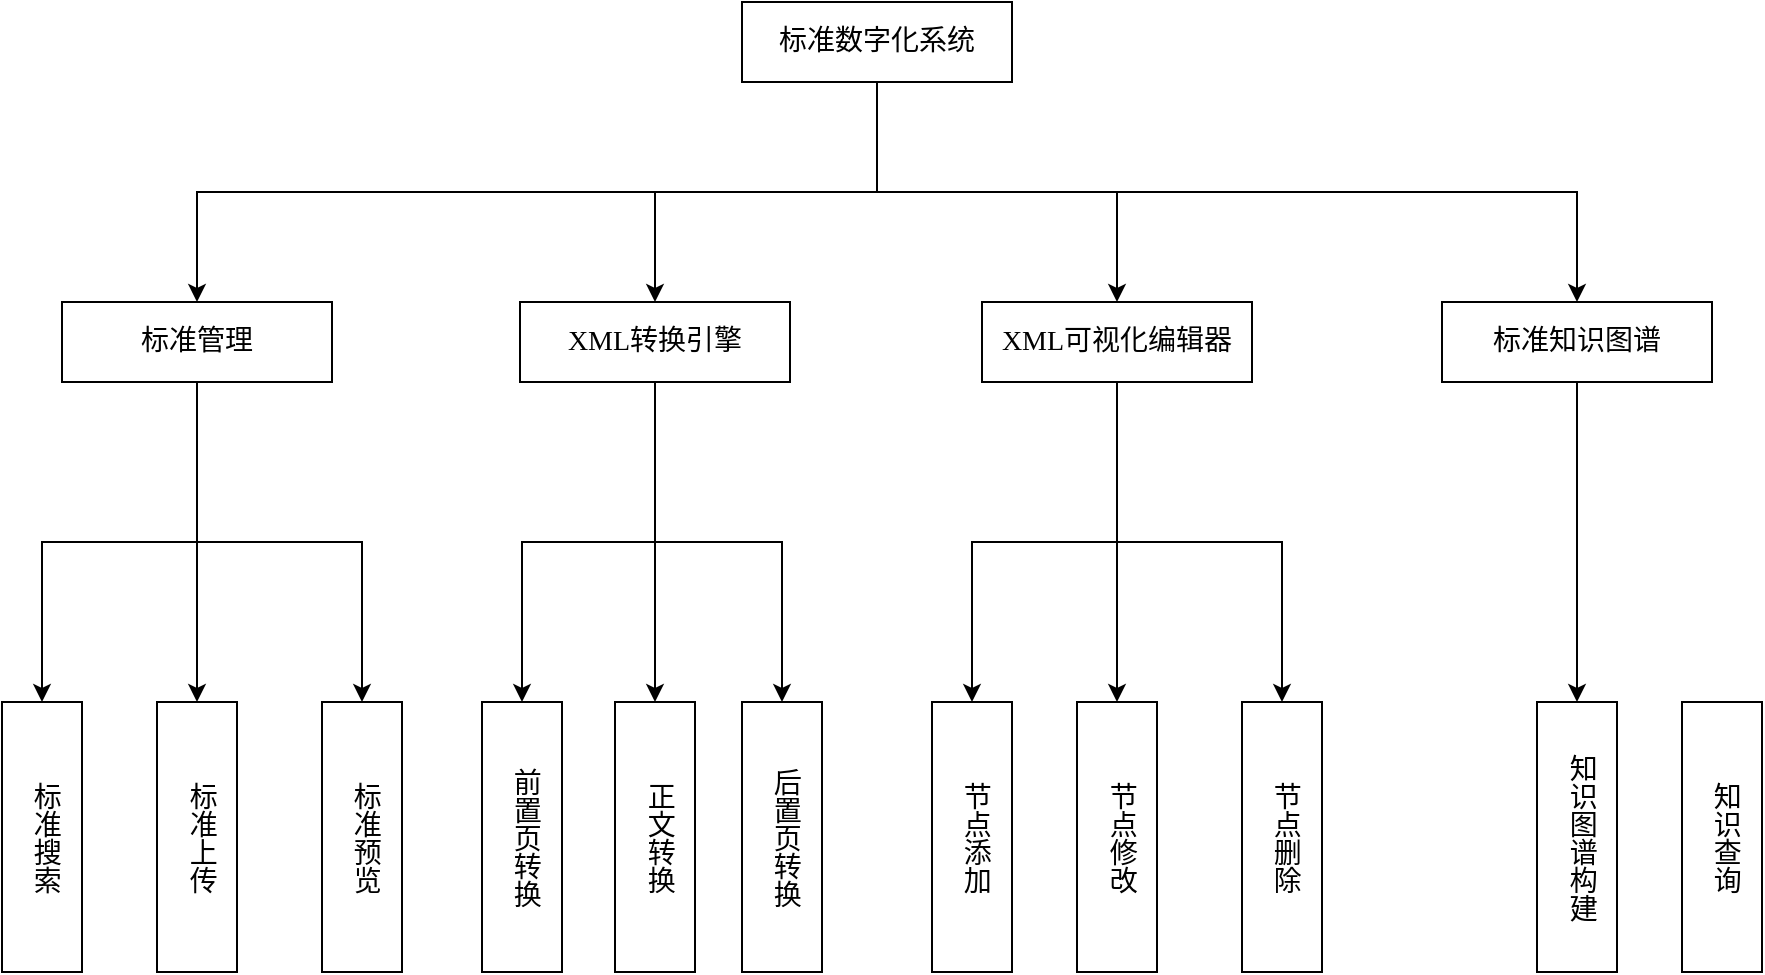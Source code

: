 <mxfile version="27.0.5">
  <diagram name="第 1 页" id="Q2y9unoQX5xtHPh_ZAwQ">
    <mxGraphModel dx="2239" dy="763" grid="1" gridSize="10" guides="1" tooltips="1" connect="1" arrows="1" fold="1" page="1" pageScale="1" pageWidth="827" pageHeight="1169" math="0" shadow="0">
      <root>
        <mxCell id="0" />
        <mxCell id="1" parent="0" />
        <mxCell id="jZ9A5xIN_W6djx5ATPQO-5" style="edgeStyle=orthogonalEdgeStyle;rounded=0;orthogonalLoop=1;jettySize=auto;html=1;" edge="1" parent="1" source="jZ9A5xIN_W6djx5ATPQO-1" target="jZ9A5xIN_W6djx5ATPQO-3">
          <mxGeometry relative="1" as="geometry" />
        </mxCell>
        <mxCell id="jZ9A5xIN_W6djx5ATPQO-8" style="edgeStyle=orthogonalEdgeStyle;rounded=0;orthogonalLoop=1;jettySize=auto;html=1;exitX=0.5;exitY=1;exitDx=0;exitDy=0;" edge="1" parent="1" source="jZ9A5xIN_W6djx5ATPQO-1" target="jZ9A5xIN_W6djx5ATPQO-6">
          <mxGeometry relative="1" as="geometry" />
        </mxCell>
        <mxCell id="jZ9A5xIN_W6djx5ATPQO-10" style="edgeStyle=orthogonalEdgeStyle;rounded=0;orthogonalLoop=1;jettySize=auto;html=1;exitX=0.5;exitY=1;exitDx=0;exitDy=0;" edge="1" parent="1" source="jZ9A5xIN_W6djx5ATPQO-1" target="jZ9A5xIN_W6djx5ATPQO-2">
          <mxGeometry relative="1" as="geometry" />
        </mxCell>
        <mxCell id="jZ9A5xIN_W6djx5ATPQO-12" style="edgeStyle=orthogonalEdgeStyle;rounded=0;orthogonalLoop=1;jettySize=auto;html=1;exitX=0.5;exitY=1;exitDx=0;exitDy=0;" edge="1" parent="1" source="jZ9A5xIN_W6djx5ATPQO-1" target="jZ9A5xIN_W6djx5ATPQO-11">
          <mxGeometry relative="1" as="geometry" />
        </mxCell>
        <mxCell id="jZ9A5xIN_W6djx5ATPQO-1" value="&lt;p class=&quot;MsoNormal&quot;&gt;&lt;span style=&quot;mso-spacerun:&#39;yes&#39;;font-family:宋体;mso-hansi-font-family:&#39;Times New Roman&#39;;&lt;br/&gt;mso-bidi-font-family:&#39;Times New Roman&#39;;letter-spacing:0.0pt;font-size:10.5pt;&quot;&gt;标准数字化&lt;/span&gt;&lt;span style=&quot;mso-spacerun:&#39;yes&#39;;font-family:宋体;mso-hansi-font-family:&#39;Times New Roman&#39;;&lt;br/&gt;mso-bidi-font-family:&#39;Times New Roman&#39;;letter-spacing:0.0pt;font-size:10.5pt;&quot;&gt;系统&lt;/span&gt;&lt;/p&gt;" style="rounded=0;whiteSpace=wrap;html=1;" vertex="1" parent="1">
          <mxGeometry x="270" y="250" width="135" height="40" as="geometry" />
        </mxCell>
        <mxCell id="jZ9A5xIN_W6djx5ATPQO-20" style="edgeStyle=orthogonalEdgeStyle;rounded=0;orthogonalLoop=1;jettySize=auto;html=1;exitX=0.5;exitY=1;exitDx=0;exitDy=0;" edge="1" parent="1" source="jZ9A5xIN_W6djx5ATPQO-2" target="jZ9A5xIN_W6djx5ATPQO-16">
          <mxGeometry relative="1" as="geometry" />
        </mxCell>
        <mxCell id="jZ9A5xIN_W6djx5ATPQO-21" style="edgeStyle=orthogonalEdgeStyle;rounded=0;orthogonalLoop=1;jettySize=auto;html=1;exitX=0.5;exitY=1;exitDx=0;exitDy=0;" edge="1" parent="1" source="jZ9A5xIN_W6djx5ATPQO-2" target="jZ9A5xIN_W6djx5ATPQO-18">
          <mxGeometry relative="1" as="geometry" />
        </mxCell>
        <mxCell id="jZ9A5xIN_W6djx5ATPQO-22" style="edgeStyle=orthogonalEdgeStyle;rounded=0;orthogonalLoop=1;jettySize=auto;html=1;exitX=0.5;exitY=1;exitDx=0;exitDy=0;" edge="1" parent="1" source="jZ9A5xIN_W6djx5ATPQO-2" target="jZ9A5xIN_W6djx5ATPQO-15">
          <mxGeometry relative="1" as="geometry" />
        </mxCell>
        <mxCell id="jZ9A5xIN_W6djx5ATPQO-2" value="&lt;font face=&quot;宋体&quot;&gt;&lt;span style=&quot;font-size: 14px;&quot;&gt;XML转换引擎&lt;/span&gt;&lt;/font&gt;" style="rounded=0;whiteSpace=wrap;html=1;" vertex="1" parent="1">
          <mxGeometry x="159" y="400" width="135" height="40" as="geometry" />
        </mxCell>
        <mxCell id="jZ9A5xIN_W6djx5ATPQO-33" style="edgeStyle=orthogonalEdgeStyle;rounded=0;orthogonalLoop=1;jettySize=auto;html=1;" edge="1" parent="1" source="jZ9A5xIN_W6djx5ATPQO-3" target="jZ9A5xIN_W6djx5ATPQO-30">
          <mxGeometry relative="1" as="geometry" />
        </mxCell>
        <mxCell id="jZ9A5xIN_W6djx5ATPQO-34" style="edgeStyle=orthogonalEdgeStyle;rounded=0;orthogonalLoop=1;jettySize=auto;html=1;entryX=0.5;entryY=0;entryDx=0;entryDy=0;" edge="1" parent="1" source="jZ9A5xIN_W6djx5ATPQO-3" target="jZ9A5xIN_W6djx5ATPQO-32">
          <mxGeometry relative="1" as="geometry" />
        </mxCell>
        <mxCell id="jZ9A5xIN_W6djx5ATPQO-35" style="edgeStyle=orthogonalEdgeStyle;rounded=0;orthogonalLoop=1;jettySize=auto;html=1;exitX=0.5;exitY=1;exitDx=0;exitDy=0;" edge="1" parent="1" source="jZ9A5xIN_W6djx5ATPQO-3" target="jZ9A5xIN_W6djx5ATPQO-31">
          <mxGeometry relative="1" as="geometry" />
        </mxCell>
        <mxCell id="jZ9A5xIN_W6djx5ATPQO-3" value="&lt;p class=&quot;MsoNormal&quot;&gt;&lt;font face=&quot;宋体&quot;&gt;&lt;span style=&quot;font-size: 14px;&quot;&gt;XML可视化编辑器&lt;/span&gt;&lt;/font&gt;&lt;/p&gt;" style="rounded=0;whiteSpace=wrap;html=1;" vertex="1" parent="1">
          <mxGeometry x="390" y="400" width="135" height="40" as="geometry" />
        </mxCell>
        <mxCell id="jZ9A5xIN_W6djx5ATPQO-37" style="edgeStyle=orthogonalEdgeStyle;rounded=0;orthogonalLoop=1;jettySize=auto;html=1;entryX=0.5;entryY=0;entryDx=0;entryDy=0;" edge="1" parent="1" source="jZ9A5xIN_W6djx5ATPQO-6" target="jZ9A5xIN_W6djx5ATPQO-36">
          <mxGeometry relative="1" as="geometry" />
        </mxCell>
        <mxCell id="jZ9A5xIN_W6djx5ATPQO-6" value="&lt;p class=&quot;MsoNormal&quot;&gt;&lt;font face=&quot;宋体&quot;&gt;&lt;span style=&quot;font-size: 14px;&quot;&gt;标准知识图谱&lt;/span&gt;&lt;/font&gt;&lt;/p&gt;" style="rounded=0;whiteSpace=wrap;html=1;" vertex="1" parent="1">
          <mxGeometry x="620" y="400" width="135" height="40" as="geometry" />
        </mxCell>
        <mxCell id="jZ9A5xIN_W6djx5ATPQO-26" style="edgeStyle=orthogonalEdgeStyle;rounded=0;orthogonalLoop=1;jettySize=auto;html=1;" edge="1" parent="1" source="jZ9A5xIN_W6djx5ATPQO-11" target="jZ9A5xIN_W6djx5ATPQO-24">
          <mxGeometry relative="1" as="geometry" />
        </mxCell>
        <mxCell id="jZ9A5xIN_W6djx5ATPQO-28" style="edgeStyle=orthogonalEdgeStyle;rounded=0;orthogonalLoop=1;jettySize=auto;html=1;exitX=0.5;exitY=1;exitDx=0;exitDy=0;" edge="1" parent="1" source="jZ9A5xIN_W6djx5ATPQO-11" target="jZ9A5xIN_W6djx5ATPQO-23">
          <mxGeometry relative="1" as="geometry" />
        </mxCell>
        <mxCell id="jZ9A5xIN_W6djx5ATPQO-29" style="edgeStyle=orthogonalEdgeStyle;rounded=0;orthogonalLoop=1;jettySize=auto;html=1;exitX=0.5;exitY=1;exitDx=0;exitDy=0;entryX=0.5;entryY=0;entryDx=0;entryDy=0;" edge="1" parent="1" source="jZ9A5xIN_W6djx5ATPQO-11" target="jZ9A5xIN_W6djx5ATPQO-25">
          <mxGeometry relative="1" as="geometry" />
        </mxCell>
        <mxCell id="jZ9A5xIN_W6djx5ATPQO-11" value="&lt;font face=&quot;宋体&quot;&gt;&lt;span style=&quot;font-size: 14px;&quot;&gt;标准管理&lt;/span&gt;&lt;/font&gt;" style="rounded=0;whiteSpace=wrap;html=1;" vertex="1" parent="1">
          <mxGeometry x="-70" y="400" width="135" height="40" as="geometry" />
        </mxCell>
        <mxCell id="jZ9A5xIN_W6djx5ATPQO-15" value="&lt;font face=&quot;宋体&quot;&gt;&lt;span style=&quot;font-size: 14px;&quot;&gt;前置页转换&lt;/span&gt;&lt;/font&gt;" style="rounded=0;whiteSpace=wrap;html=1;textDirection=vertical-lr;spacingTop=0;" vertex="1" parent="1">
          <mxGeometry x="140" y="600" width="40" height="135" as="geometry" />
        </mxCell>
        <mxCell id="jZ9A5xIN_W6djx5ATPQO-16" value="&lt;font face=&quot;宋体&quot;&gt;&lt;span style=&quot;font-size: 14px;&quot;&gt;正文转换&lt;/span&gt;&lt;/font&gt;" style="rounded=0;whiteSpace=wrap;html=1;textDirection=vertical-lr;" vertex="1" parent="1">
          <mxGeometry x="206.5" y="600" width="40" height="135" as="geometry" />
        </mxCell>
        <mxCell id="jZ9A5xIN_W6djx5ATPQO-18" value="&lt;font face=&quot;宋体&quot;&gt;&lt;span style=&quot;font-size: 14px;&quot;&gt;后置页转换&lt;/span&gt;&lt;/font&gt;" style="rounded=0;whiteSpace=wrap;html=1;textDirection=vertical-rl;" vertex="1" parent="1">
          <mxGeometry x="270" y="600" width="40" height="135" as="geometry" />
        </mxCell>
        <mxCell id="jZ9A5xIN_W6djx5ATPQO-23" value="&lt;font face=&quot;宋体&quot;&gt;&lt;span style=&quot;font-size: 14px;&quot;&gt;标准搜索&lt;/span&gt;&lt;/font&gt;" style="rounded=0;whiteSpace=wrap;html=1;textDirection=vertical-rl;" vertex="1" parent="1">
          <mxGeometry x="-100" y="600" width="40" height="135" as="geometry" />
        </mxCell>
        <mxCell id="jZ9A5xIN_W6djx5ATPQO-24" value="&lt;font face=&quot;宋体&quot;&gt;&lt;span style=&quot;font-size: 14px;&quot;&gt;标准上传&lt;/span&gt;&lt;/font&gt;" style="rounded=0;whiteSpace=wrap;html=1;textDirection=vertical-rl;" vertex="1" parent="1">
          <mxGeometry x="-22.5" y="600" width="40" height="135" as="geometry" />
        </mxCell>
        <mxCell id="jZ9A5xIN_W6djx5ATPQO-25" value="&lt;font face=&quot;宋体&quot;&gt;&lt;span style=&quot;font-size: 14px;&quot;&gt;标准预览&lt;/span&gt;&lt;/font&gt;" style="rounded=0;whiteSpace=wrap;html=1;textDirection=vertical-rl;" vertex="1" parent="1">
          <mxGeometry x="60" y="600" width="40" height="135" as="geometry" />
        </mxCell>
        <mxCell id="jZ9A5xIN_W6djx5ATPQO-30" value="&lt;font face=&quot;宋体&quot;&gt;&lt;span style=&quot;font-size: 14px;&quot;&gt;节点修改&lt;/span&gt;&lt;/font&gt;" style="rounded=0;whiteSpace=wrap;html=1;textDirection=vertical-rl;" vertex="1" parent="1">
          <mxGeometry x="437.5" y="600" width="40" height="135" as="geometry" />
        </mxCell>
        <mxCell id="jZ9A5xIN_W6djx5ATPQO-31" value="&lt;font face=&quot;宋体&quot;&gt;&lt;span style=&quot;font-size: 14px;&quot;&gt;节点删除&lt;/span&gt;&lt;/font&gt;" style="rounded=0;whiteSpace=wrap;html=1;textDirection=vertical-rl;spacing=2;horizontal=1;" vertex="1" parent="1">
          <mxGeometry x="520" y="600" width="40" height="135" as="geometry" />
        </mxCell>
        <mxCell id="jZ9A5xIN_W6djx5ATPQO-32" value="&lt;font face=&quot;宋体&quot;&gt;&lt;span style=&quot;font-size: 14px;&quot;&gt;节点添加&lt;/span&gt;&lt;/font&gt;" style="rounded=0;whiteSpace=wrap;html=1;textDirection=vertical-rl;" vertex="1" parent="1">
          <mxGeometry x="365" y="600" width="40" height="135" as="geometry" />
        </mxCell>
        <mxCell id="jZ9A5xIN_W6djx5ATPQO-36" value="&lt;font face=&quot;宋体&quot;&gt;&lt;span style=&quot;font-size: 14px;&quot;&gt;知识图谱构建&lt;/span&gt;&lt;/font&gt;" style="rounded=0;whiteSpace=wrap;html=1;textDirection=vertical-rl;spacing=2;horizontal=1;" vertex="1" parent="1">
          <mxGeometry x="667.5" y="600" width="40" height="135" as="geometry" />
        </mxCell>
        <mxCell id="jZ9A5xIN_W6djx5ATPQO-38" value="&lt;font face=&quot;宋体&quot;&gt;&lt;span style=&quot;font-size: 14px;&quot;&gt;知识查询&lt;/span&gt;&lt;/font&gt;" style="rounded=0;whiteSpace=wrap;html=1;textDirection=vertical-rl;spacing=2;horizontal=1;" vertex="1" parent="1">
          <mxGeometry x="740" y="600" width="40" height="135" as="geometry" />
        </mxCell>
      </root>
    </mxGraphModel>
  </diagram>
</mxfile>
